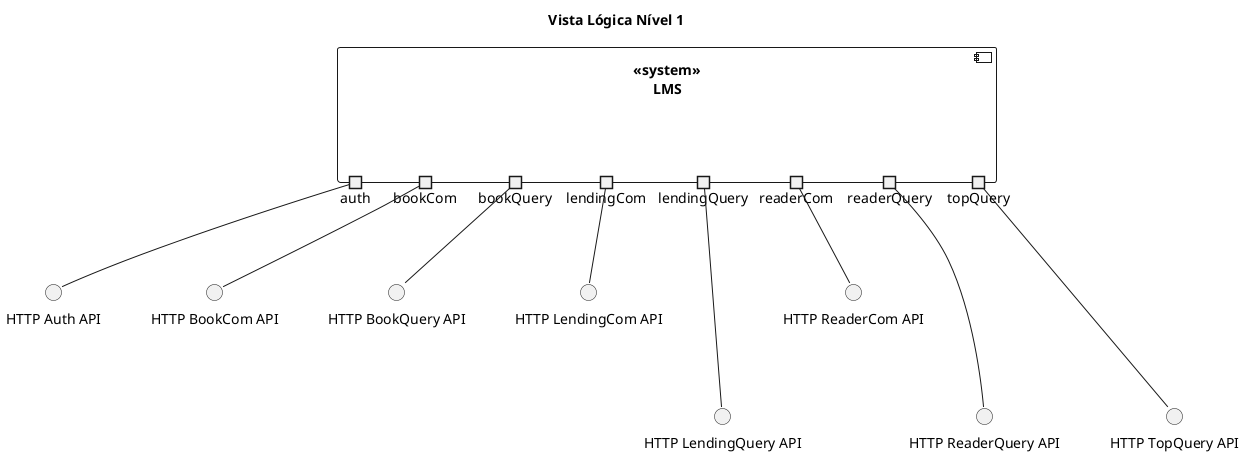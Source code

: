 @startuml
' https://plantuml.com/class-diagram

title Vista Lógica Nível 1

component "<<system>>\nLMS" {
 portout auth as Pauth
 portout bookCom as PbookC
 portout bookQuery as PbookQ
 portout lendingCom as PlendingC
 portout lendingQuery as PlendingQ
 portout readerCom as PreaderC
 portout readerQuery as PreaderQ
 portout topQuery as top
 }

() "HTTP Auth API" as authapi
() "HTTP BookCom API" as booksapic
() "HTTP BookQuery API" as booksapiq
() "HTTP LendingCom API" as lendingsapic
() "HTTP LendingQuery API" as lendingsapiq
() "HTTP ReaderCom API" as readersapic
() "HTTP ReaderQuery API" as readersapiq
() "HTTP TopQuery API" as  topapiq


Pauth -- authapi
PbookC -- booksapic
PbookQ -- booksapiq
PlendingC -- lendingsapic
PlendingQ --- lendingsapiq
PreaderC -- readersapic
PreaderQ --- readersapiq
top --- topapiq


@enduml
